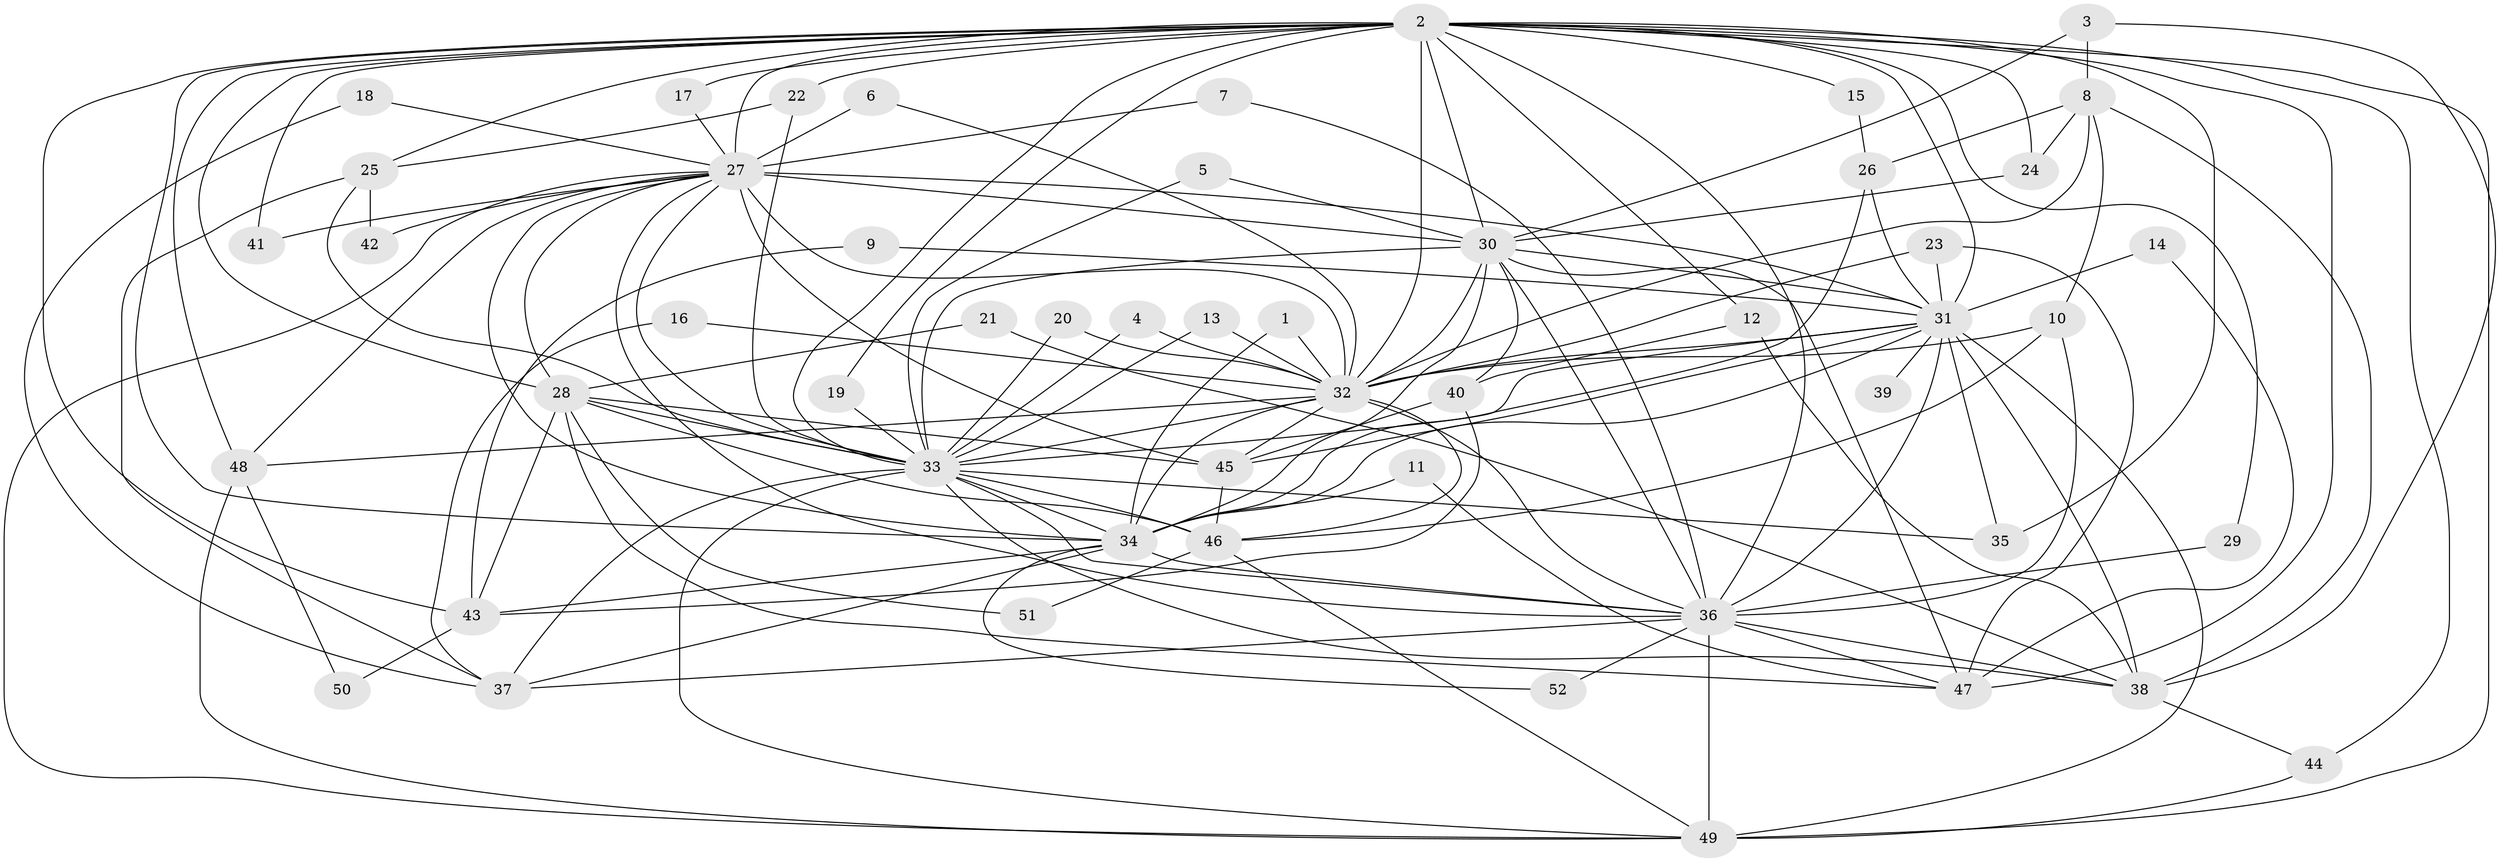 // original degree distribution, {22: 0.009615384615384616, 20: 0.009615384615384616, 21: 0.009615384615384616, 25: 0.009615384615384616, 18: 0.028846153846153848, 16: 0.009615384615384616, 15: 0.009615384615384616, 24: 0.009615384615384616, 2: 0.5288461538461539, 3: 0.19230769230769232, 5: 0.019230769230769232, 10: 0.009615384615384616, 6: 0.038461538461538464, 4: 0.09615384615384616, 7: 0.009615384615384616, 8: 0.009615384615384616}
// Generated by graph-tools (version 1.1) at 2025/25/03/09/25 03:25:51]
// undirected, 52 vertices, 143 edges
graph export_dot {
graph [start="1"]
  node [color=gray90,style=filled];
  1;
  2;
  3;
  4;
  5;
  6;
  7;
  8;
  9;
  10;
  11;
  12;
  13;
  14;
  15;
  16;
  17;
  18;
  19;
  20;
  21;
  22;
  23;
  24;
  25;
  26;
  27;
  28;
  29;
  30;
  31;
  32;
  33;
  34;
  35;
  36;
  37;
  38;
  39;
  40;
  41;
  42;
  43;
  44;
  45;
  46;
  47;
  48;
  49;
  50;
  51;
  52;
  1 -- 32 [weight=1.0];
  1 -- 34 [weight=1.0];
  2 -- 12 [weight=1.0];
  2 -- 15 [weight=1.0];
  2 -- 17 [weight=2.0];
  2 -- 19 [weight=1.0];
  2 -- 22 [weight=1.0];
  2 -- 24 [weight=1.0];
  2 -- 25 [weight=1.0];
  2 -- 27 [weight=5.0];
  2 -- 28 [weight=1.0];
  2 -- 29 [weight=1.0];
  2 -- 30 [weight=2.0];
  2 -- 31 [weight=3.0];
  2 -- 32 [weight=3.0];
  2 -- 33 [weight=2.0];
  2 -- 34 [weight=3.0];
  2 -- 35 [weight=1.0];
  2 -- 36 [weight=3.0];
  2 -- 41 [weight=1.0];
  2 -- 43 [weight=1.0];
  2 -- 44 [weight=1.0];
  2 -- 47 [weight=2.0];
  2 -- 48 [weight=1.0];
  2 -- 49 [weight=2.0];
  3 -- 8 [weight=1.0];
  3 -- 30 [weight=1.0];
  3 -- 38 [weight=1.0];
  4 -- 32 [weight=1.0];
  4 -- 33 [weight=1.0];
  5 -- 30 [weight=1.0];
  5 -- 33 [weight=1.0];
  6 -- 27 [weight=1.0];
  6 -- 32 [weight=1.0];
  7 -- 27 [weight=1.0];
  7 -- 36 [weight=1.0];
  8 -- 10 [weight=1.0];
  8 -- 24 [weight=1.0];
  8 -- 26 [weight=1.0];
  8 -- 32 [weight=1.0];
  8 -- 38 [weight=1.0];
  9 -- 31 [weight=1.0];
  9 -- 43 [weight=1.0];
  10 -- 32 [weight=1.0];
  10 -- 36 [weight=1.0];
  10 -- 46 [weight=1.0];
  11 -- 34 [weight=1.0];
  11 -- 47 [weight=1.0];
  12 -- 38 [weight=1.0];
  12 -- 40 [weight=1.0];
  13 -- 32 [weight=1.0];
  13 -- 33 [weight=1.0];
  14 -- 31 [weight=1.0];
  14 -- 47 [weight=1.0];
  15 -- 26 [weight=1.0];
  16 -- 32 [weight=1.0];
  16 -- 37 [weight=1.0];
  17 -- 27 [weight=1.0];
  18 -- 27 [weight=1.0];
  18 -- 37 [weight=1.0];
  19 -- 33 [weight=1.0];
  20 -- 32 [weight=2.0];
  20 -- 33 [weight=1.0];
  21 -- 28 [weight=1.0];
  21 -- 38 [weight=1.0];
  22 -- 25 [weight=1.0];
  22 -- 33 [weight=1.0];
  23 -- 31 [weight=1.0];
  23 -- 32 [weight=1.0];
  23 -- 47 [weight=1.0];
  24 -- 30 [weight=1.0];
  25 -- 33 [weight=1.0];
  25 -- 37 [weight=1.0];
  25 -- 42 [weight=1.0];
  26 -- 31 [weight=1.0];
  26 -- 34 [weight=1.0];
  27 -- 28 [weight=1.0];
  27 -- 30 [weight=2.0];
  27 -- 31 [weight=2.0];
  27 -- 32 [weight=3.0];
  27 -- 33 [weight=3.0];
  27 -- 34 [weight=3.0];
  27 -- 36 [weight=2.0];
  27 -- 41 [weight=1.0];
  27 -- 42 [weight=1.0];
  27 -- 45 [weight=2.0];
  27 -- 48 [weight=1.0];
  27 -- 49 [weight=1.0];
  28 -- 33 [weight=2.0];
  28 -- 43 [weight=1.0];
  28 -- 45 [weight=1.0];
  28 -- 46 [weight=1.0];
  28 -- 47 [weight=1.0];
  28 -- 51 [weight=1.0];
  29 -- 36 [weight=1.0];
  30 -- 31 [weight=2.0];
  30 -- 32 [weight=1.0];
  30 -- 33 [weight=2.0];
  30 -- 34 [weight=1.0];
  30 -- 36 [weight=1.0];
  30 -- 40 [weight=1.0];
  30 -- 47 [weight=1.0];
  31 -- 32 [weight=1.0];
  31 -- 33 [weight=1.0];
  31 -- 34 [weight=2.0];
  31 -- 35 [weight=1.0];
  31 -- 36 [weight=1.0];
  31 -- 38 [weight=1.0];
  31 -- 39 [weight=2.0];
  31 -- 45 [weight=1.0];
  31 -- 49 [weight=1.0];
  32 -- 33 [weight=1.0];
  32 -- 34 [weight=1.0];
  32 -- 36 [weight=1.0];
  32 -- 45 [weight=2.0];
  32 -- 46 [weight=1.0];
  32 -- 48 [weight=1.0];
  33 -- 34 [weight=1.0];
  33 -- 35 [weight=1.0];
  33 -- 36 [weight=1.0];
  33 -- 37 [weight=1.0];
  33 -- 38 [weight=1.0];
  33 -- 46 [weight=2.0];
  33 -- 49 [weight=1.0];
  34 -- 36 [weight=1.0];
  34 -- 37 [weight=1.0];
  34 -- 43 [weight=1.0];
  34 -- 52 [weight=1.0];
  36 -- 37 [weight=1.0];
  36 -- 38 [weight=1.0];
  36 -- 47 [weight=1.0];
  36 -- 49 [weight=1.0];
  36 -- 52 [weight=1.0];
  38 -- 44 [weight=1.0];
  40 -- 43 [weight=1.0];
  40 -- 45 [weight=1.0];
  43 -- 50 [weight=1.0];
  44 -- 49 [weight=1.0];
  45 -- 46 [weight=1.0];
  46 -- 49 [weight=1.0];
  46 -- 51 [weight=1.0];
  48 -- 49 [weight=1.0];
  48 -- 50 [weight=1.0];
}
